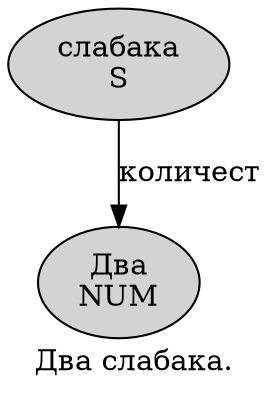 digraph SENTENCE_3070 {
	graph [label="Два слабака."]
	node [style=filled]
		0 [label="Два
NUM" color="" fillcolor=lightgray penwidth=1 shape=ellipse]
		1 [label="слабака
S" color="" fillcolor=lightgray penwidth=1 shape=ellipse]
			1 -> 0 [label="количест"]
}